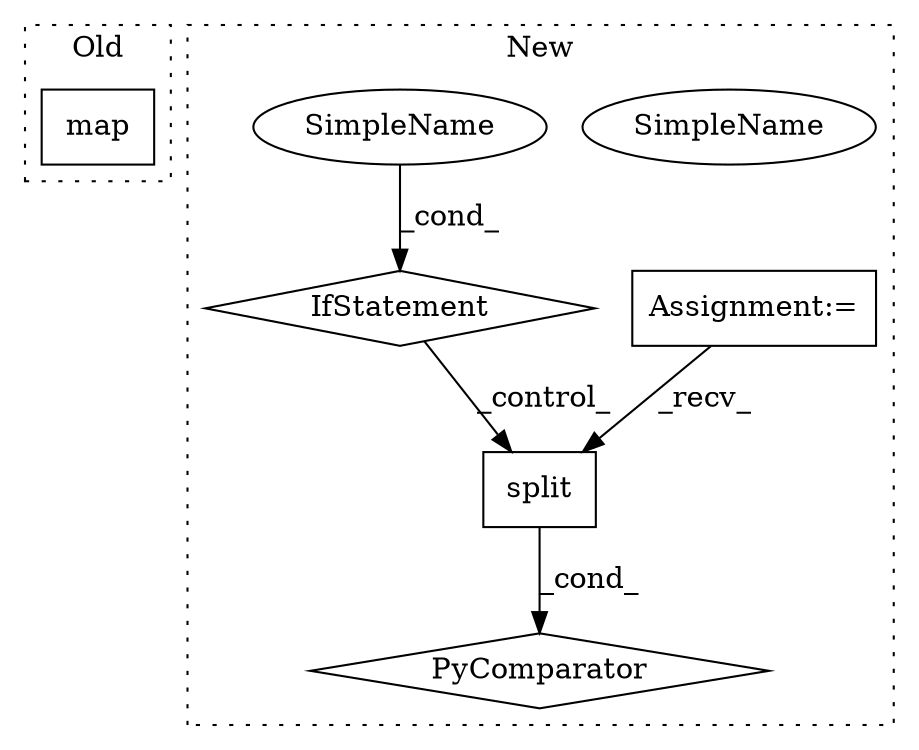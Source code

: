 digraph G {
subgraph cluster0 {
1 [label="map" a="32" s="859,890" l="4,1" shape="box"];
label = "Old";
style="dotted";
}
subgraph cluster1 {
2 [label="split" a="32" s="940,950" l="6,1" shape="box"];
3 [label="IfStatement" a="25" s="1033" l="29" shape="diamond"];
4 [label="SimpleName" a="42" s="1057" l="5" shape="ellipse"];
5 [label="PyComparator" a="113" s="1033" l="29" shape="diamond"];
6 [label="Assignment:=" a="7" s="1033" l="29" shape="box"];
7 [label="SimpleName" a="42" s="1057" l="5" shape="ellipse"];
label = "New";
style="dotted";
}
2 -> 5 [label="_cond_"];
3 -> 2 [label="_control_"];
6 -> 2 [label="_recv_"];
7 -> 3 [label="_cond_"];
}
